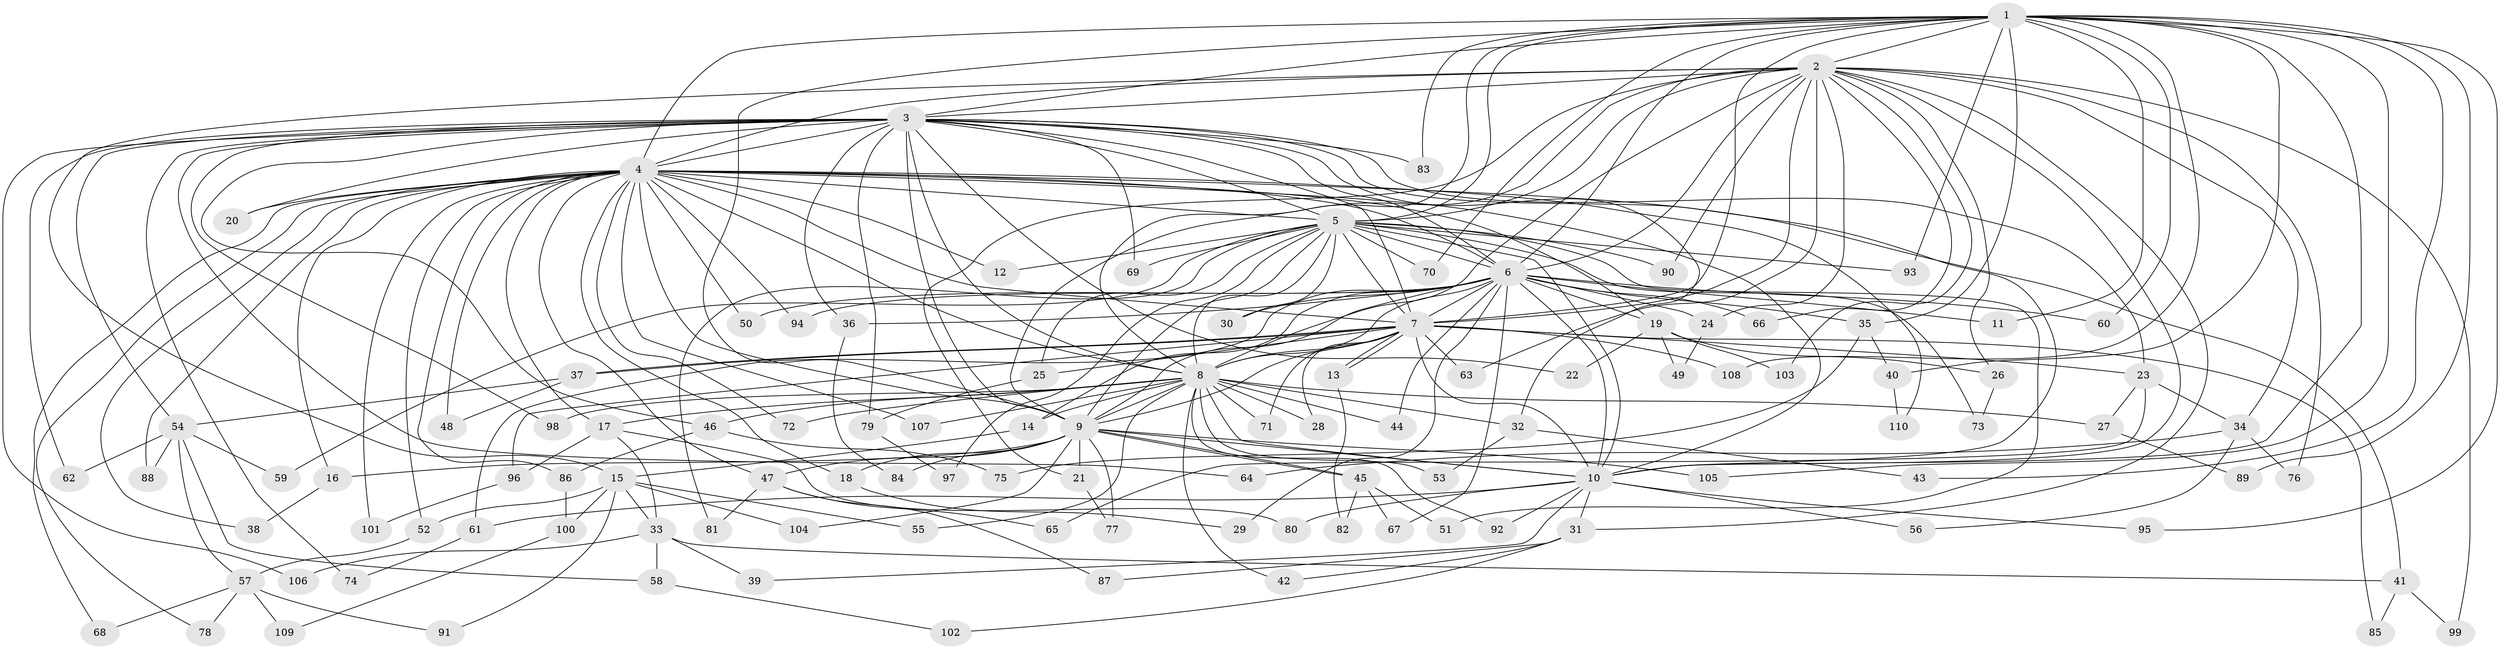 // Generated by graph-tools (version 1.1) at 2025/34/03/09/25 02:34:40]
// undirected, 110 vertices, 245 edges
graph export_dot {
graph [start="1"]
  node [color=gray90,style=filled];
  1;
  2;
  3;
  4;
  5;
  6;
  7;
  8;
  9;
  10;
  11;
  12;
  13;
  14;
  15;
  16;
  17;
  18;
  19;
  20;
  21;
  22;
  23;
  24;
  25;
  26;
  27;
  28;
  29;
  30;
  31;
  32;
  33;
  34;
  35;
  36;
  37;
  38;
  39;
  40;
  41;
  42;
  43;
  44;
  45;
  46;
  47;
  48;
  49;
  50;
  51;
  52;
  53;
  54;
  55;
  56;
  57;
  58;
  59;
  60;
  61;
  62;
  63;
  64;
  65;
  66;
  67;
  68;
  69;
  70;
  71;
  72;
  73;
  74;
  75;
  76;
  77;
  78;
  79;
  80;
  81;
  82;
  83;
  84;
  85;
  86;
  87;
  88;
  89;
  90;
  91;
  92;
  93;
  94;
  95;
  96;
  97;
  98;
  99;
  100;
  101;
  102;
  103;
  104;
  105;
  106;
  107;
  108;
  109;
  110;
  1 -- 2;
  1 -- 3;
  1 -- 4;
  1 -- 5;
  1 -- 6;
  1 -- 7;
  1 -- 8;
  1 -- 9;
  1 -- 10;
  1 -- 11;
  1 -- 35;
  1 -- 40;
  1 -- 43;
  1 -- 60;
  1 -- 70;
  1 -- 83;
  1 -- 89;
  1 -- 93;
  1 -- 95;
  1 -- 105;
  1 -- 108;
  2 -- 3;
  2 -- 4;
  2 -- 5;
  2 -- 6;
  2 -- 7;
  2 -- 8;
  2 -- 9;
  2 -- 10;
  2 -- 15;
  2 -- 21;
  2 -- 24;
  2 -- 26;
  2 -- 31;
  2 -- 34;
  2 -- 63;
  2 -- 66;
  2 -- 76;
  2 -- 90;
  2 -- 99;
  2 -- 103;
  3 -- 4;
  3 -- 5;
  3 -- 6;
  3 -- 7;
  3 -- 8;
  3 -- 9;
  3 -- 10;
  3 -- 20;
  3 -- 22;
  3 -- 23;
  3 -- 32;
  3 -- 36;
  3 -- 46;
  3 -- 54;
  3 -- 62;
  3 -- 64;
  3 -- 69;
  3 -- 74;
  3 -- 79;
  3 -- 83;
  3 -- 98;
  3 -- 106;
  4 -- 5;
  4 -- 6;
  4 -- 7;
  4 -- 8;
  4 -- 9;
  4 -- 10;
  4 -- 12;
  4 -- 16;
  4 -- 17;
  4 -- 18;
  4 -- 19;
  4 -- 20;
  4 -- 38;
  4 -- 41;
  4 -- 47;
  4 -- 48;
  4 -- 50;
  4 -- 52;
  4 -- 68;
  4 -- 72;
  4 -- 78;
  4 -- 86;
  4 -- 88;
  4 -- 94;
  4 -- 101;
  4 -- 107;
  4 -- 110;
  5 -- 6;
  5 -- 7;
  5 -- 8;
  5 -- 9;
  5 -- 10;
  5 -- 12;
  5 -- 25;
  5 -- 30;
  5 -- 51;
  5 -- 59;
  5 -- 69;
  5 -- 70;
  5 -- 73;
  5 -- 81;
  5 -- 90;
  5 -- 93;
  5 -- 97;
  6 -- 7;
  6 -- 8;
  6 -- 9;
  6 -- 10;
  6 -- 11;
  6 -- 14;
  6 -- 19;
  6 -- 24;
  6 -- 29;
  6 -- 30;
  6 -- 35;
  6 -- 36;
  6 -- 44;
  6 -- 50;
  6 -- 60;
  6 -- 61;
  6 -- 66;
  6 -- 67;
  6 -- 94;
  7 -- 8;
  7 -- 9;
  7 -- 10;
  7 -- 13;
  7 -- 13;
  7 -- 23;
  7 -- 25;
  7 -- 28;
  7 -- 37;
  7 -- 37;
  7 -- 63;
  7 -- 71;
  7 -- 85;
  7 -- 96;
  7 -- 108;
  8 -- 9;
  8 -- 10;
  8 -- 14;
  8 -- 17;
  8 -- 27;
  8 -- 28;
  8 -- 32;
  8 -- 42;
  8 -- 44;
  8 -- 46;
  8 -- 53;
  8 -- 55;
  8 -- 71;
  8 -- 72;
  8 -- 92;
  8 -- 98;
  8 -- 107;
  9 -- 10;
  9 -- 16;
  9 -- 18;
  9 -- 21;
  9 -- 45;
  9 -- 45;
  9 -- 47;
  9 -- 77;
  9 -- 84;
  9 -- 104;
  9 -- 105;
  10 -- 31;
  10 -- 39;
  10 -- 56;
  10 -- 61;
  10 -- 80;
  10 -- 92;
  10 -- 95;
  13 -- 82;
  14 -- 15;
  15 -- 33;
  15 -- 52;
  15 -- 55;
  15 -- 91;
  15 -- 100;
  15 -- 104;
  16 -- 38;
  17 -- 33;
  17 -- 80;
  17 -- 96;
  18 -- 29;
  19 -- 22;
  19 -- 26;
  19 -- 49;
  19 -- 103;
  21 -- 77;
  23 -- 27;
  23 -- 34;
  23 -- 65;
  24 -- 49;
  25 -- 79;
  26 -- 73;
  27 -- 89;
  31 -- 42;
  31 -- 87;
  31 -- 102;
  32 -- 43;
  32 -- 53;
  33 -- 39;
  33 -- 41;
  33 -- 58;
  33 -- 106;
  34 -- 56;
  34 -- 64;
  34 -- 76;
  35 -- 40;
  35 -- 75;
  36 -- 84;
  37 -- 48;
  37 -- 54;
  40 -- 110;
  41 -- 85;
  41 -- 99;
  45 -- 51;
  45 -- 67;
  45 -- 82;
  46 -- 75;
  46 -- 86;
  47 -- 65;
  47 -- 81;
  47 -- 87;
  52 -- 57;
  54 -- 57;
  54 -- 58;
  54 -- 59;
  54 -- 62;
  54 -- 88;
  57 -- 68;
  57 -- 78;
  57 -- 91;
  57 -- 109;
  58 -- 102;
  61 -- 74;
  79 -- 97;
  86 -- 100;
  96 -- 101;
  100 -- 109;
}
